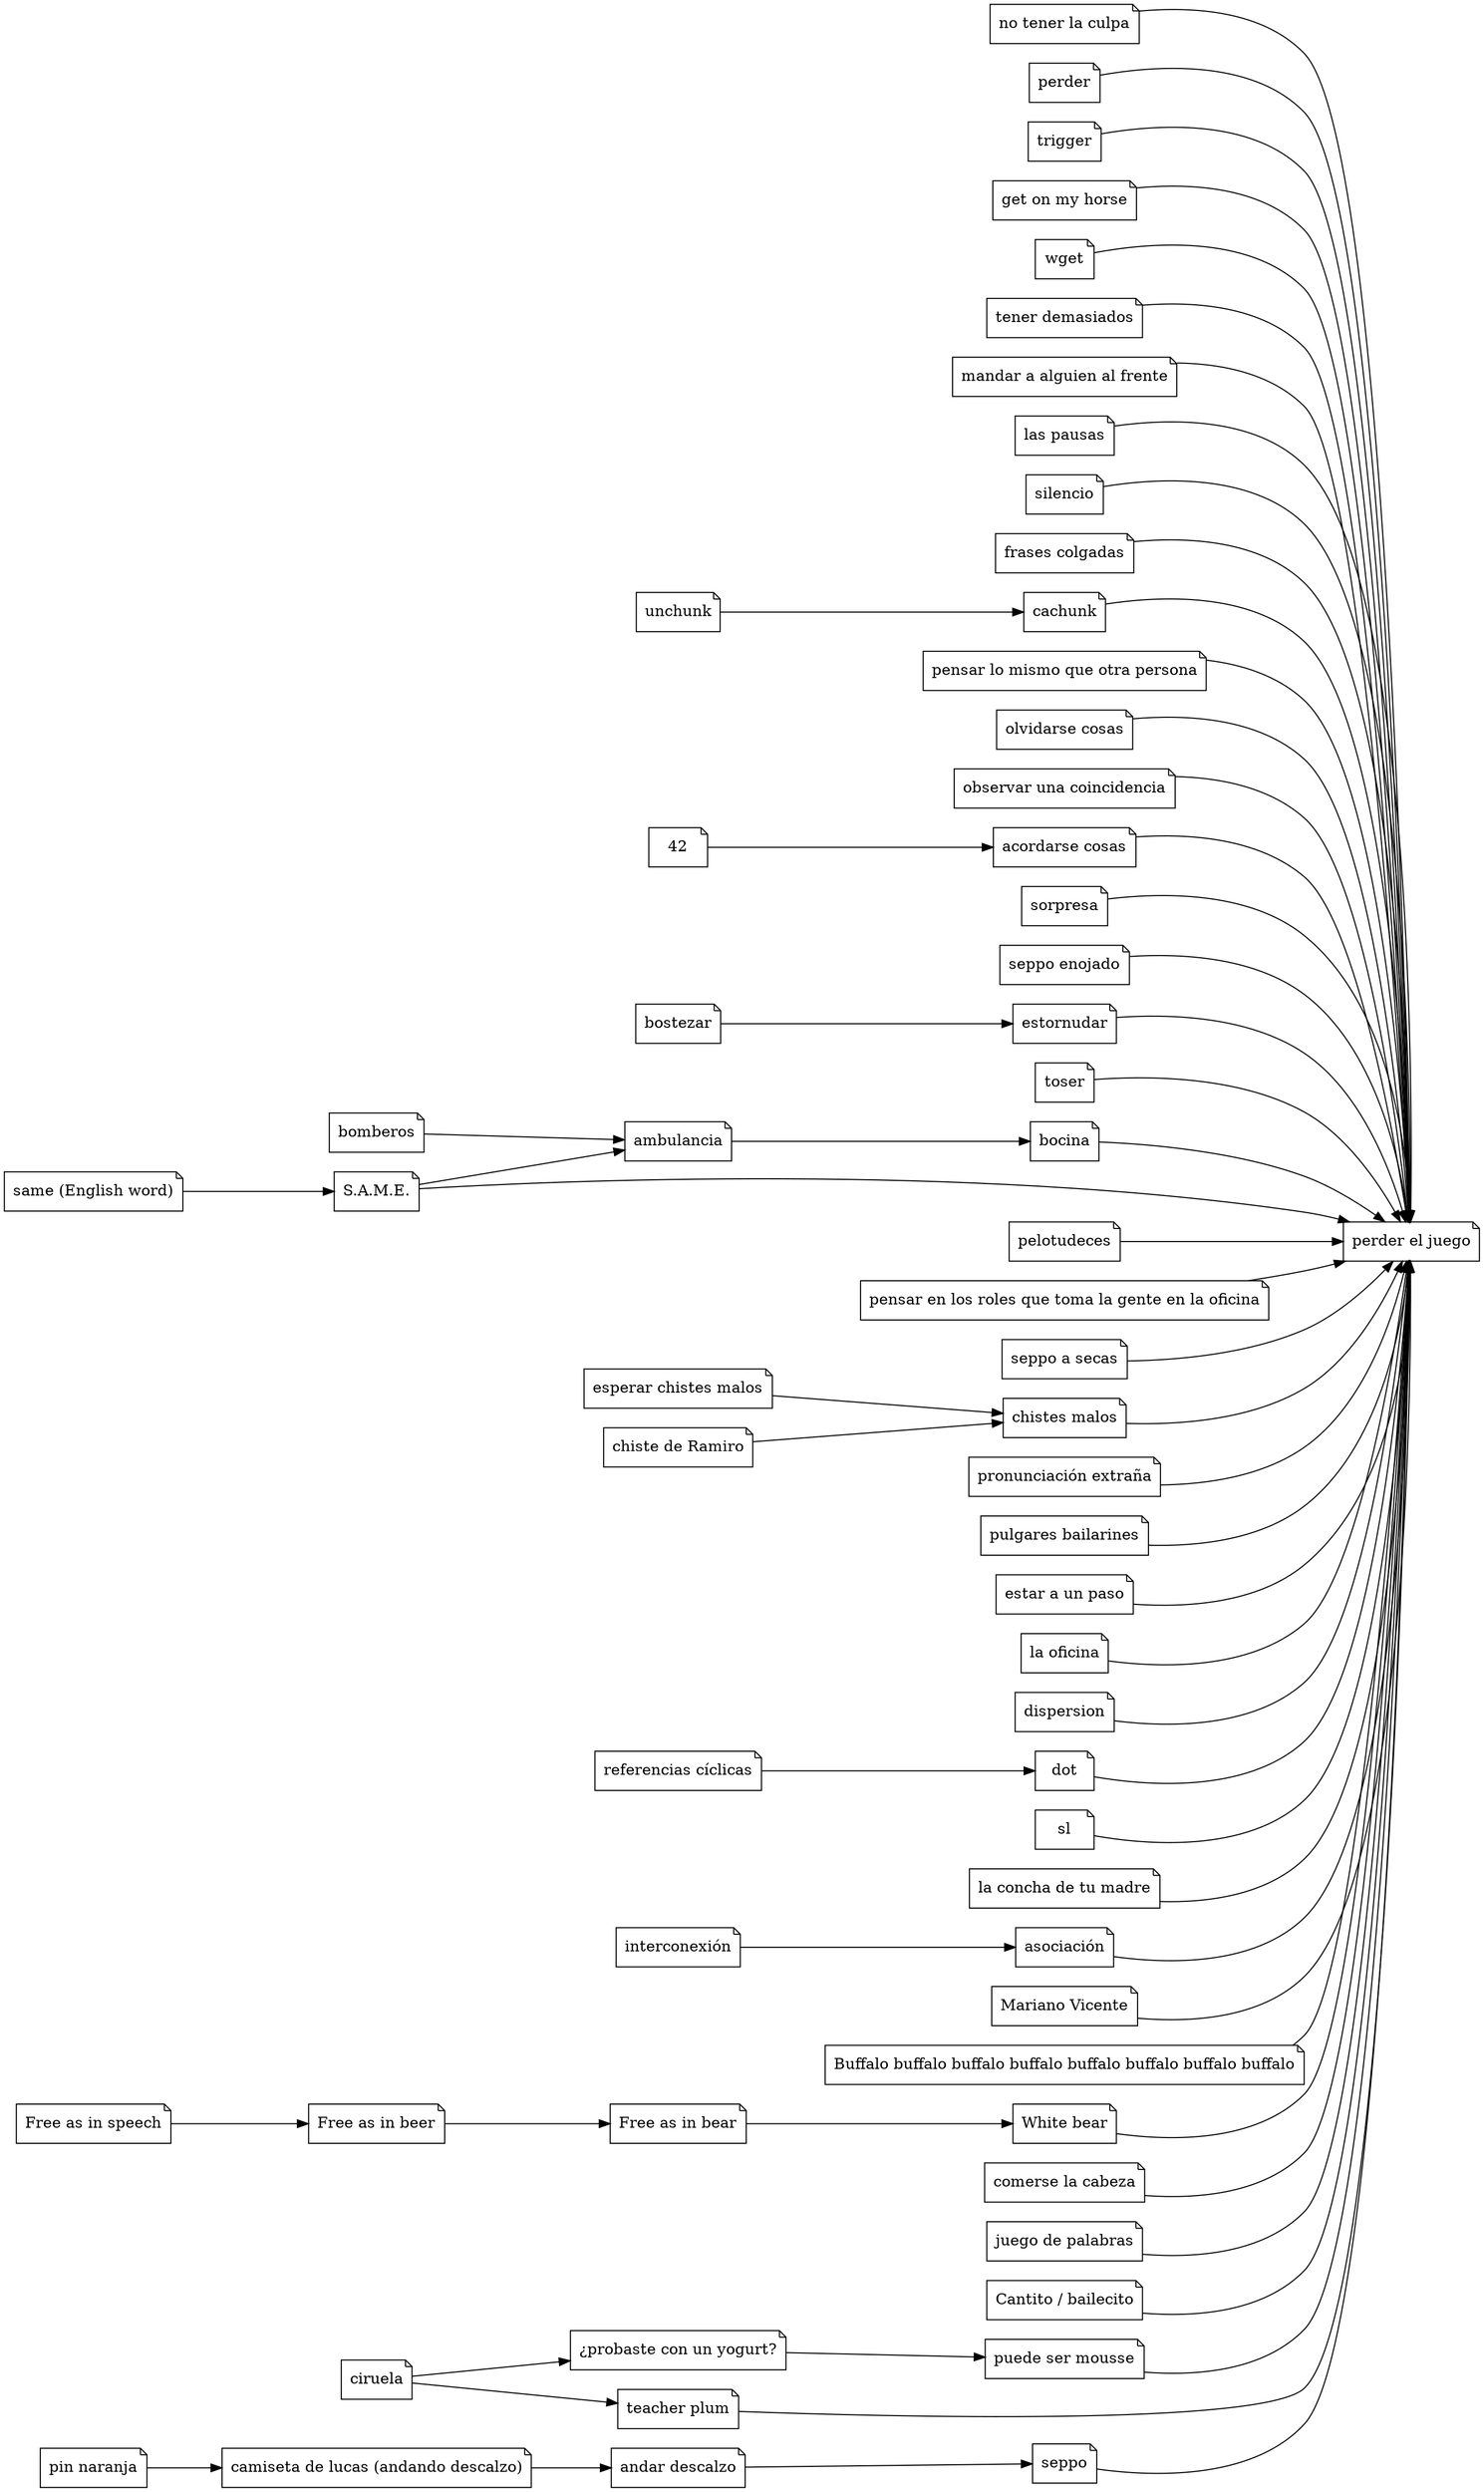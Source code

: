 digraph
{
    rankdir="LR"
    node [shape="note"]

    pej [label="perder el juego"]
    "no tener la culpa"
    "perder"
    "trigger"
    "get on my horse"
    "wget"
    "tener demasiados"
    "mandar a alguien al frente"
    "las pausas"
    "silencio"
    "frases colgadas"
    "cachunk"
    "pensar lo mismo que otra persona"
    "olvidarse cosas"
    "observar una coincidencia"
    "acordarse cosas"
    "sorpresa"
    "seppo enojado"
    "estornudar"
    "toser"
    "bocina"
    "pelotudeces"
    roles [label="pensar en los roles que toma la gente en la oficina"]
    "seppo a secas"
    "bostezar"
    "chistes malos"
    pe [label="pronunciación extraña"]
    "pulgares bailarines"
    "estar a un paso"
    "la oficina"
    "dispersion"
    "ambulancia"
    "esperar chistes malos"
    "chiste de Ramiro"
    "unchunk"
    "andar descalzo"
    "pin naranja"
    dot
    sl
    rc [label="referencias cíclicas"]
    camiseta [label="camiseta de lucas (andando descalzo)"]
    lcdtm [label="la concha de tu madre"]
    bomberos
    int [label="interconexión"]
    asoc [label="asociación"]
    mv [label="Mariano Vicente"]
    buffalo [label="Buffalo buffalo buffalo buffalo buffalo buffalo buffalo buffalo"]
    fais [label="Free as in speech"]
    faib [label="Free as in beer"]
    faibe [label="Free as in bear"]
    wb [label="White bear"]
    comecoco [label="comerse la cabeza"]
    palabras [label="juego de palabras"]
    cantito [label="Cantito / bailecito"]
    same_english [label="same (English word)"]
    same_acronym [label="S.A.M.E."]
    yogurt [label="¿probaste con un yogurt?"]
    mousse [label="puede ser mousse"]
    teacher_plum [label="teacher plum"]

    "perder"                           -> pej
    "no tener la culpa"                -> pej
    "trigger"                          -> pej
    "get on my horse"                  -> pej
    "wget"                             -> pej
    "tener demasiados"                 -> pej
    "mandar a alguien al frente"       -> pej
    "las pausas"                       -> pej
    "silencio"                         -> pej
    "frases colgadas"                  -> pej
    "cachunk"                          -> pej
    "pensar lo mismo que otra persona" -> pej
    "olvidarse cosas"                  -> pej
    "observar una coincidencia"        -> pej
    "acordarse cosas"                  -> pej
    "sorpresa"                         -> pej
    "seppo enojado"                    -> pej
    "estornudar"                       -> pej
    "toser"                            -> pej
    "bocina"                           -> pej
    "pelotudeces"                      -> pej
    roles -> pej
    "seppo a secas"                    -> pej
    "chistes malos"                    -> pej
    pe                                 -> pej
    "pulgares bailarines"              -> pej
    "estar a un paso"                  -> pej
    "la oficina"                       -> pej
    "dispersion"                       -> pej
    "seppo"                            -> pej
    lcdtm                              -> pej
    asoc                               -> pej
    mv                                 -> pej
    dot                                -> pej
    sl                                 -> pej
    buffalo                            -> pej
    comecoco                           -> pej
    palabras                           -> pej

    bomberos -> "ambulancia" -> "bocina"
    "esperar chistes malos" -> "chistes malos"
    "chiste de Ramiro" -> "chistes malos"
    "unchunk" -> "cachunk"
    "andar descalzo" -> "seppo"
    "pin naranja" -> camiseta -> "andar descalzo"
    int -> asoc
    "bostezar" -> estornudar
    42 -> "acordarse cosas"
    rc -> dot
    fais -> faib -> faibe -> wb        -> pej
    cantito                            -> pej
    same_english -> same_acronym       -> pej
    same_acronym -> ambulancia
    ciruela -> yogurt -> mousse        -> pej
    ciruela -> teacher_plum            -> pej
}
